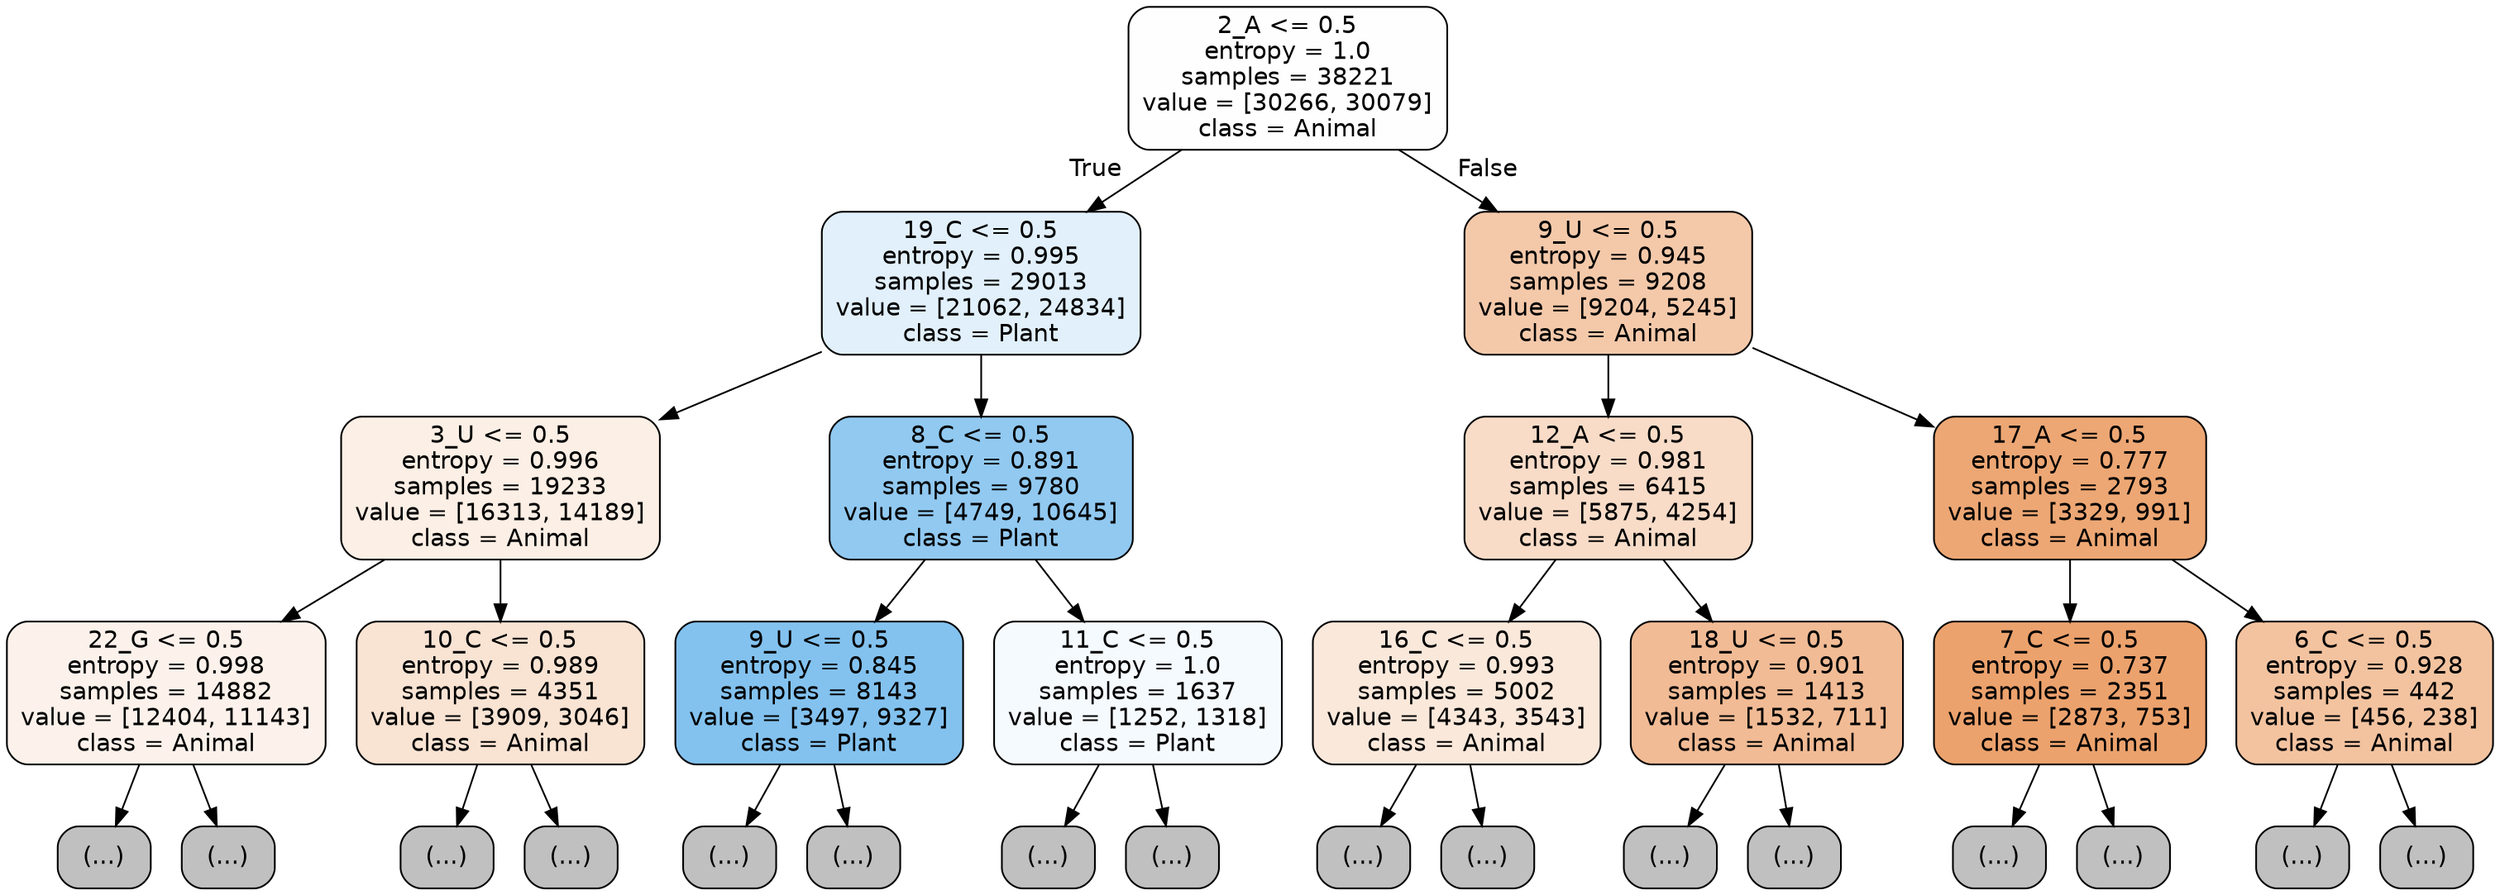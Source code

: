 digraph Tree {
node [shape=box, style="filled, rounded", color="black", fontname="helvetica"] ;
edge [fontname="helvetica"] ;
0 [label="2_A <= 0.5\nentropy = 1.0\nsamples = 38221\nvalue = [30266, 30079]\nclass = Animal", fillcolor="#fffefe"] ;
1 [label="19_C <= 0.5\nentropy = 0.995\nsamples = 29013\nvalue = [21062, 24834]\nclass = Plant", fillcolor="#e1f0fb"] ;
0 -> 1 [labeldistance=2.5, labelangle=45, headlabel="True"] ;
2 [label="3_U <= 0.5\nentropy = 0.996\nsamples = 19233\nvalue = [16313, 14189]\nclass = Animal", fillcolor="#fcefe5"] ;
1 -> 2 ;
3 [label="22_G <= 0.5\nentropy = 0.998\nsamples = 14882\nvalue = [12404, 11143]\nclass = Animal", fillcolor="#fcf2eb"] ;
2 -> 3 ;
4 [label="(...)", fillcolor="#C0C0C0"] ;
3 -> 4 ;
6217 [label="(...)", fillcolor="#C0C0C0"] ;
3 -> 6217 ;
7090 [label="10_C <= 0.5\nentropy = 0.989\nsamples = 4351\nvalue = [3909, 3046]\nclass = Animal", fillcolor="#f9e3d3"] ;
2 -> 7090 ;
7091 [label="(...)", fillcolor="#C0C0C0"] ;
7090 -> 7091 ;
9146 [label="(...)", fillcolor="#C0C0C0"] ;
7090 -> 9146 ;
9667 [label="8_C <= 0.5\nentropy = 0.891\nsamples = 9780\nvalue = [4749, 10645]\nclass = Plant", fillcolor="#91c9f1"] ;
1 -> 9667 ;
9668 [label="9_U <= 0.5\nentropy = 0.845\nsamples = 8143\nvalue = [3497, 9327]\nclass = Plant", fillcolor="#83c2ef"] ;
9667 -> 9668 ;
9669 [label="(...)", fillcolor="#C0C0C0"] ;
9668 -> 9669 ;
11402 [label="(...)", fillcolor="#C0C0C0"] ;
9668 -> 11402 ;
12025 [label="11_C <= 0.5\nentropy = 1.0\nsamples = 1637\nvalue = [1252, 1318]\nclass = Plant", fillcolor="#f5fafe"] ;
9667 -> 12025 ;
12026 [label="(...)", fillcolor="#C0C0C0"] ;
12025 -> 12026 ;
12603 [label="(...)", fillcolor="#C0C0C0"] ;
12025 -> 12603 ;
12788 [label="9_U <= 0.5\nentropy = 0.945\nsamples = 9208\nvalue = [9204, 5245]\nclass = Animal", fillcolor="#f4c9aa"] ;
0 -> 12788 [labeldistance=2.5, labelangle=-45, headlabel="False"] ;
12789 [label="12_A <= 0.5\nentropy = 0.981\nsamples = 6415\nvalue = [5875, 4254]\nclass = Animal", fillcolor="#f8dcc8"] ;
12788 -> 12789 ;
12790 [label="16_C <= 0.5\nentropy = 0.993\nsamples = 5002\nvalue = [4343, 3543]\nclass = Animal", fillcolor="#fae8db"] ;
12789 -> 12790 ;
12791 [label="(...)", fillcolor="#C0C0C0"] ;
12790 -> 12791 ;
14582 [label="(...)", fillcolor="#C0C0C0"] ;
12790 -> 14582 ;
15001 [label="18_U <= 0.5\nentropy = 0.901\nsamples = 1413\nvalue = [1532, 711]\nclass = Animal", fillcolor="#f1bb95"] ;
12789 -> 15001 ;
15002 [label="(...)", fillcolor="#C0C0C0"] ;
15001 -> 15002 ;
15525 [label="(...)", fillcolor="#C0C0C0"] ;
15001 -> 15525 ;
15734 [label="17_A <= 0.5\nentropy = 0.777\nsamples = 2793\nvalue = [3329, 991]\nclass = Animal", fillcolor="#eda774"] ;
12788 -> 15734 ;
15735 [label="7_C <= 0.5\nentropy = 0.737\nsamples = 2351\nvalue = [2873, 753]\nclass = Animal", fillcolor="#eca26d"] ;
15734 -> 15735 ;
15736 [label="(...)", fillcolor="#C0C0C0"] ;
15735 -> 15736 ;
16449 [label="(...)", fillcolor="#C0C0C0"] ;
15735 -> 16449 ;
16660 [label="6_C <= 0.5\nentropy = 0.928\nsamples = 442\nvalue = [456, 238]\nclass = Animal", fillcolor="#f3c3a0"] ;
15734 -> 16660 ;
16661 [label="(...)", fillcolor="#C0C0C0"] ;
16660 -> 16661 ;
16872 [label="(...)", fillcolor="#C0C0C0"] ;
16660 -> 16872 ;
}